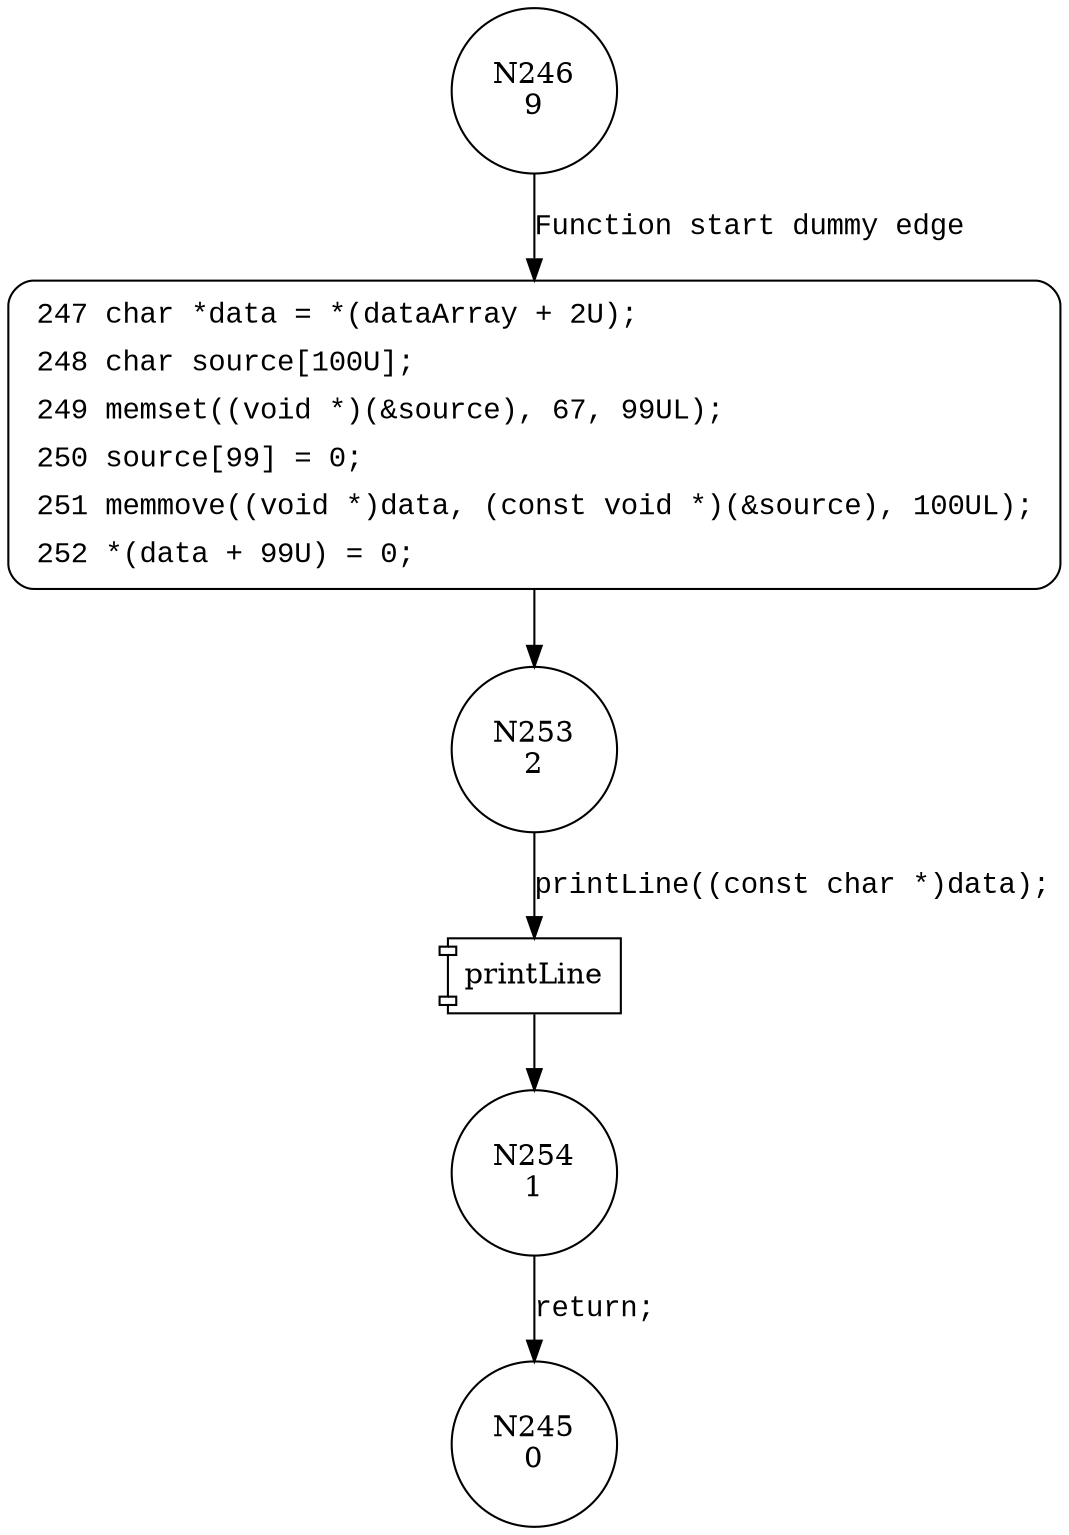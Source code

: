 digraph CWE124_Buffer_Underwrite__malloc_char_memmove_66b_goodG2BSink {
246 [shape="circle" label="N246\n9"]
247 [shape="circle" label="N247\n8"]
253 [shape="circle" label="N253\n2"]
254 [shape="circle" label="N254\n1"]
245 [shape="circle" label="N245\n0"]
247 [style="filled,bold" penwidth="1" fillcolor="white" fontname="Courier New" shape="Mrecord" label=<<table border="0" cellborder="0" cellpadding="3" bgcolor="white"><tr><td align="right">247</td><td align="left">char *data = *(dataArray + 2U);</td></tr><tr><td align="right">248</td><td align="left">char source[100U];</td></tr><tr><td align="right">249</td><td align="left">memset((void *)(&amp;source), 67, 99UL);</td></tr><tr><td align="right">250</td><td align="left">source[99] = 0;</td></tr><tr><td align="right">251</td><td align="left">memmove((void *)data, (const void *)(&amp;source), 100UL);</td></tr><tr><td align="right">252</td><td align="left">*(data + 99U) = 0;</td></tr></table>>]
247 -> 253[label=""]
246 -> 247 [label="Function start dummy edge" fontname="Courier New"]
100027 [shape="component" label="printLine"]
253 -> 100027 [label="printLine((const char *)data);" fontname="Courier New"]
100027 -> 254 [label="" fontname="Courier New"]
254 -> 245 [label="return;" fontname="Courier New"]
}